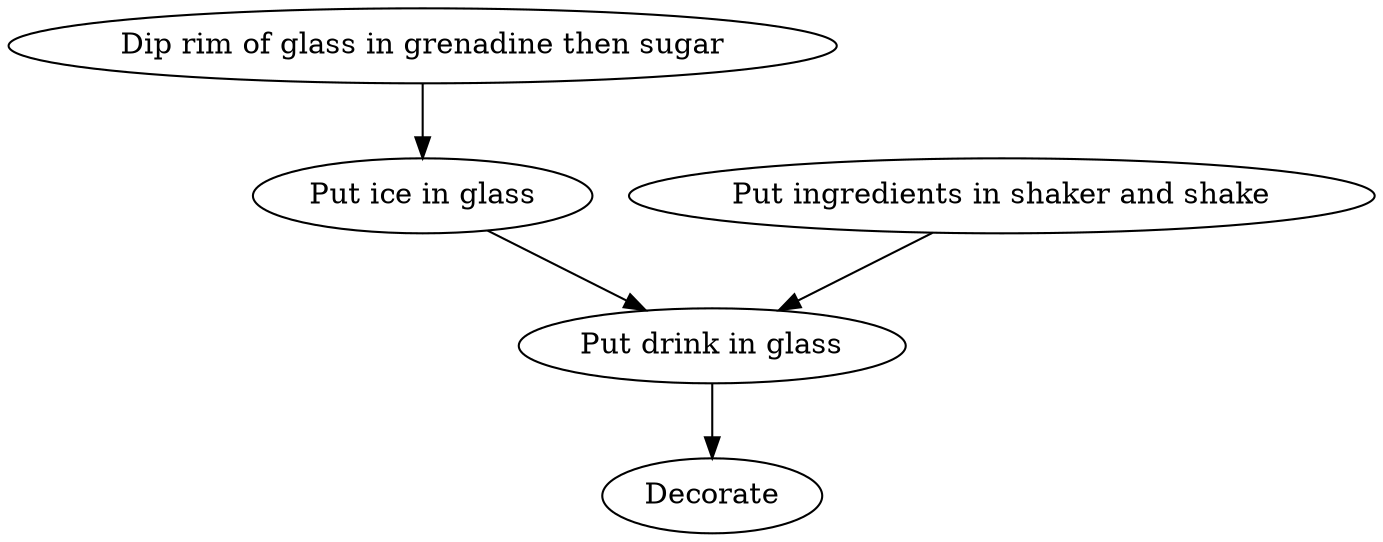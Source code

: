 digraph {
    0 [label="Dip rim of glass in grenadine then sugar"];
    1 [label="Put ice in glass"];
    2 [label="Put ingredients in shaker and shake"];
    3 [label="Put drink in glass"];
    4 [label="Decorate"];
    0 -> 1;
    1 -> 3;
    2 -> 3;
    3 -> 4;
}